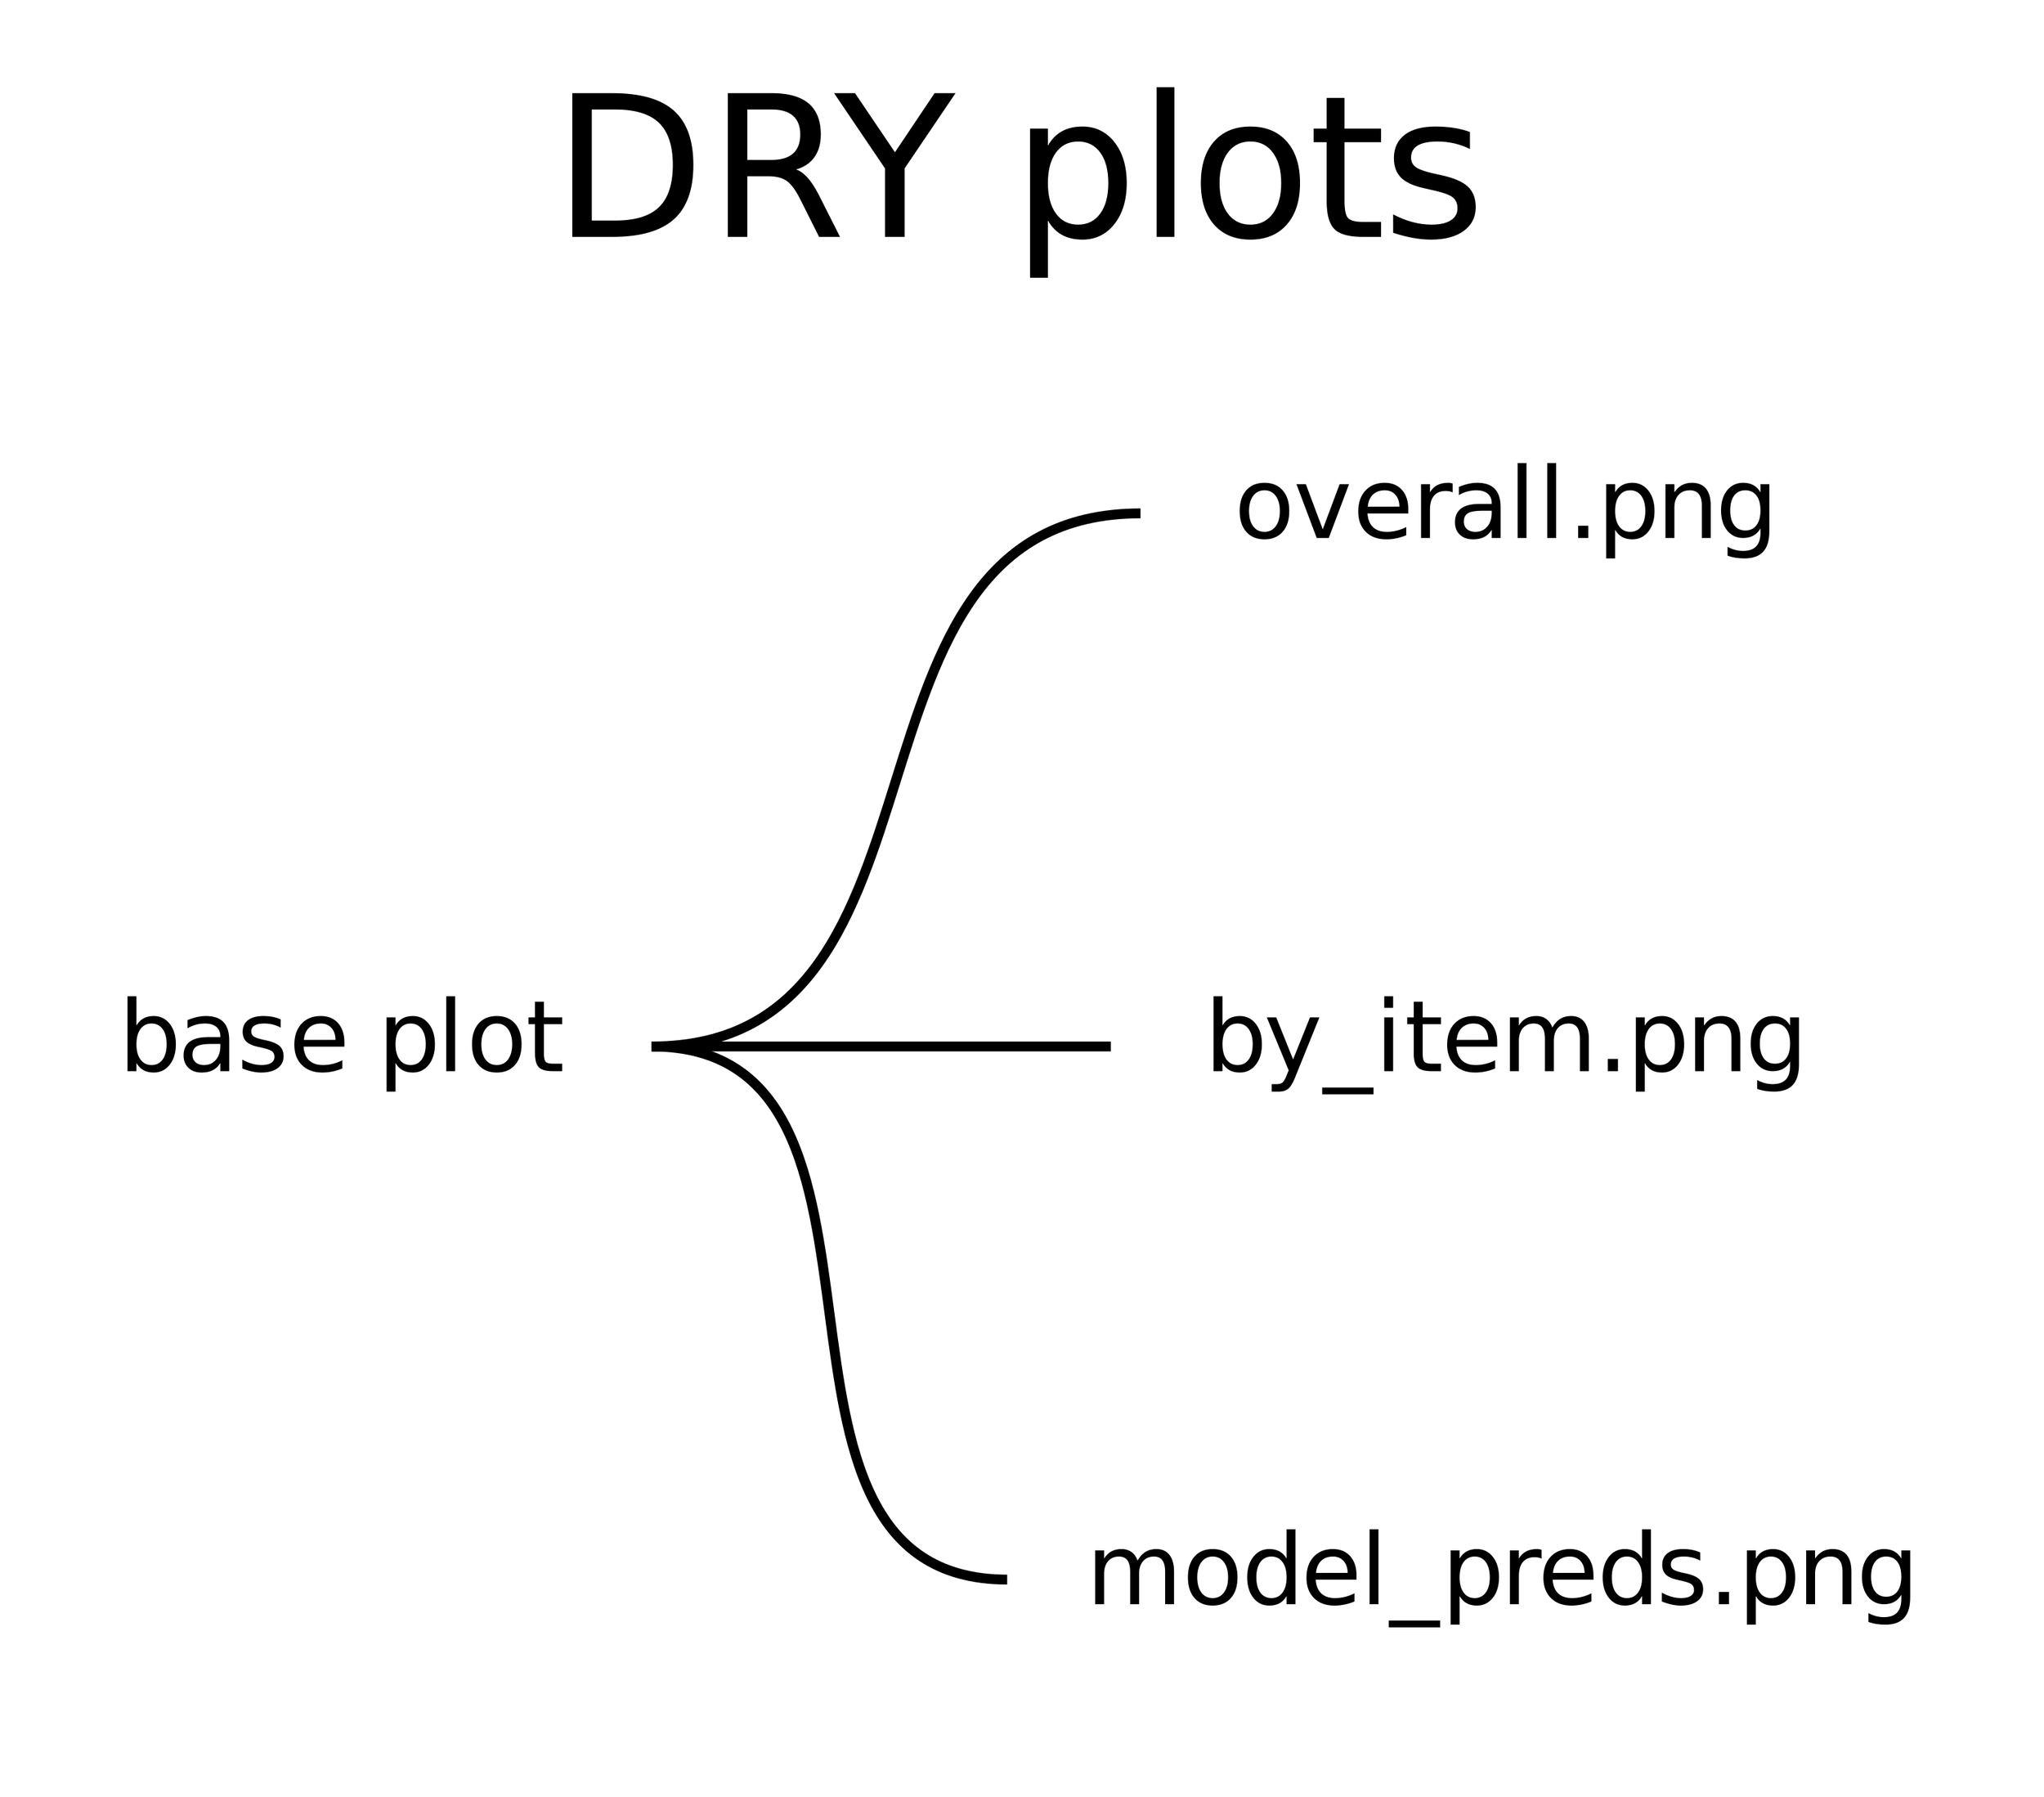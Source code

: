 digraph {
  fontname = helvetica;
  fontsize = 20;
  rankdir = LR;
  size = "20!";

  node[fontname = helvetica];
  node[fontsize = 10; size = 20; shape = "none"];

  label = "DRY plots";
  labelloc = "top";

  base -> {overall, by_item, model_preds}[tailport = "e", headport = "w", arrowhead = "none"];

  base[label = "base plot"];
  overall[label = "overall.png"];
  by_item[label = "by_item.png"];
  model_preds[label = "model_preds.png"];
}